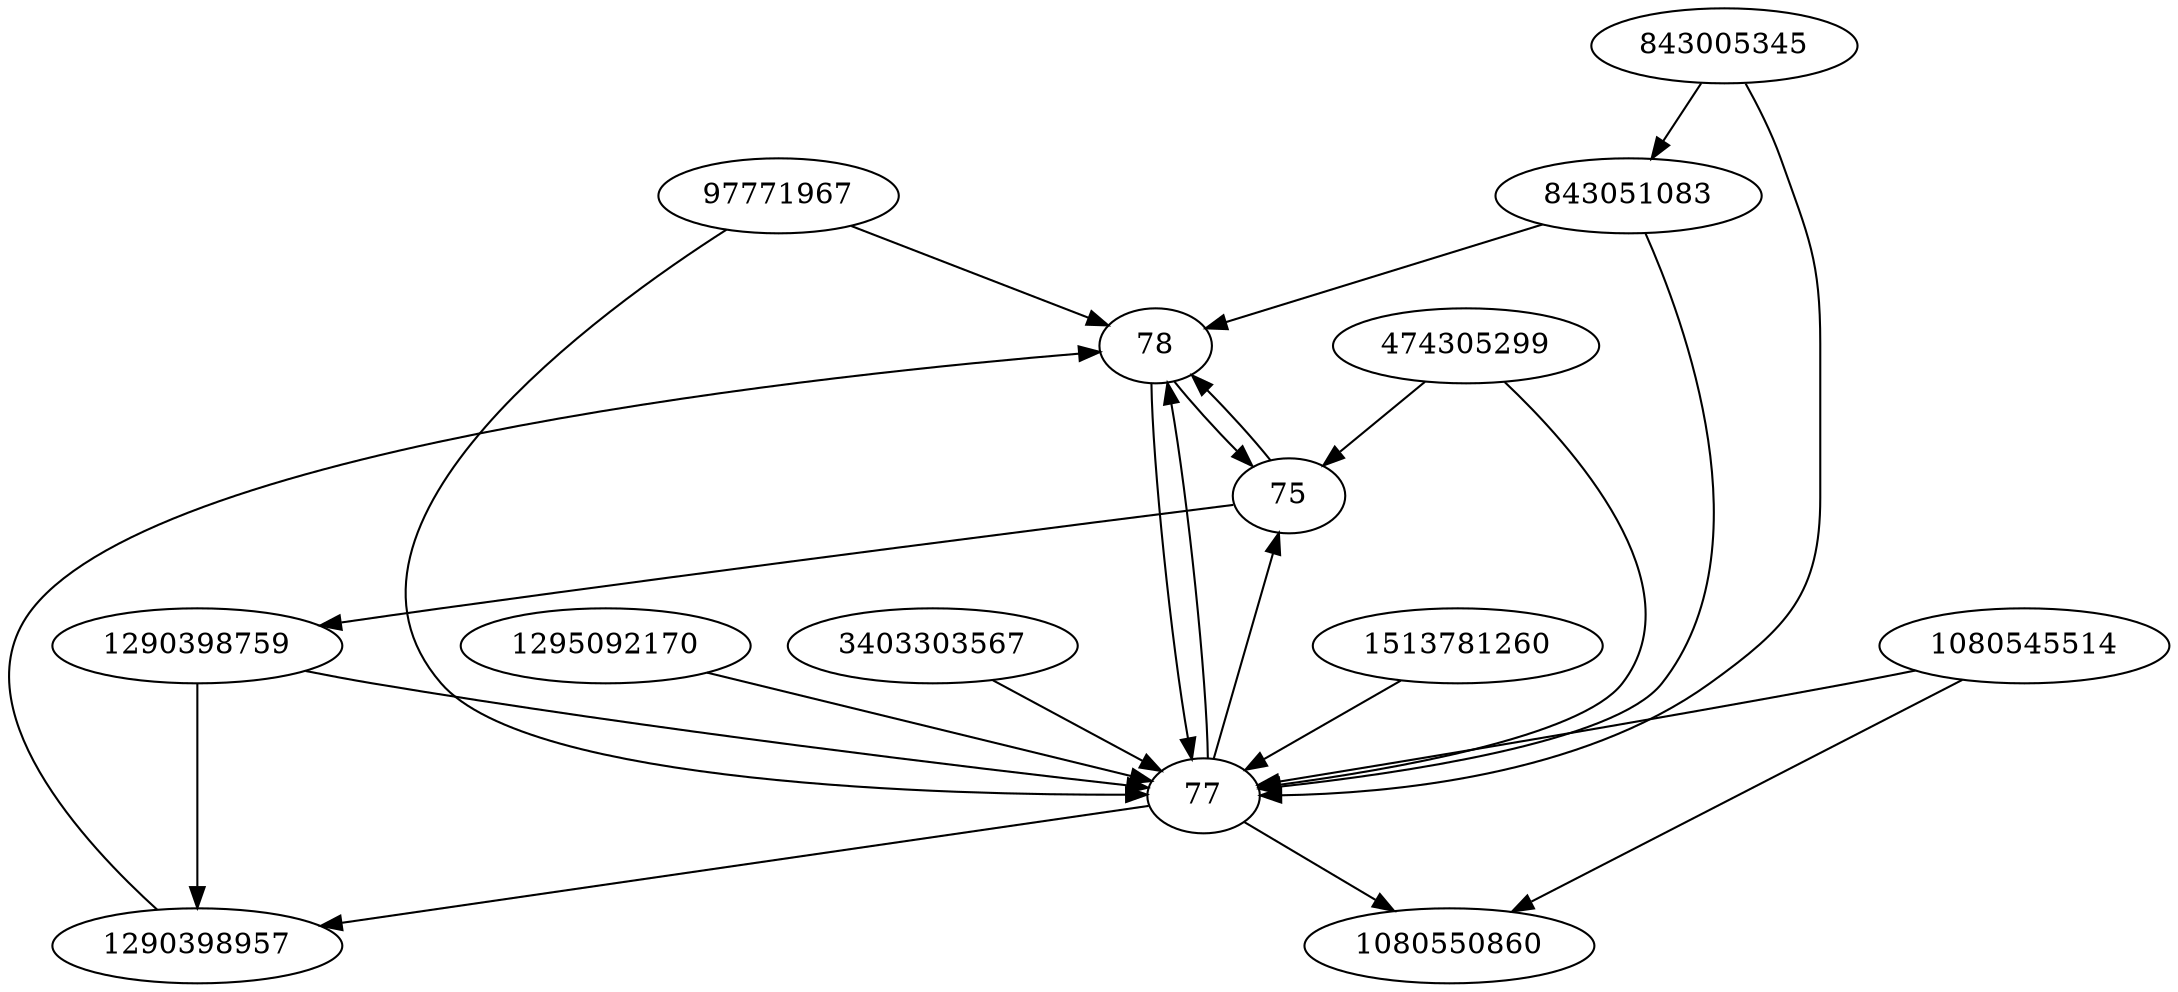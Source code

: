 strict digraph  {
843005345;
1290398759;
1080545514;
843051083;
1513781260;
1295092170;
78;
3403303567;
1290398957;
1080550860;
75;
474305299;
77;
97771967;
843005345 -> 843051083;
843005345 -> 77;
1290398759 -> 1290398957;
1290398759 -> 77;
1080545514 -> 1080550860;
1080545514 -> 77;
843051083 -> 78;
843051083 -> 77;
1513781260 -> 77;
1295092170 -> 77;
78 -> 77;
78 -> 75;
3403303567 -> 77;
1290398957 -> 78;
75 -> 1290398759;
75 -> 78;
474305299 -> 75;
474305299 -> 77;
77 -> 78;
77 -> 1290398957;
77 -> 1080550860;
77 -> 75;
97771967 -> 77;
97771967 -> 78;
}
